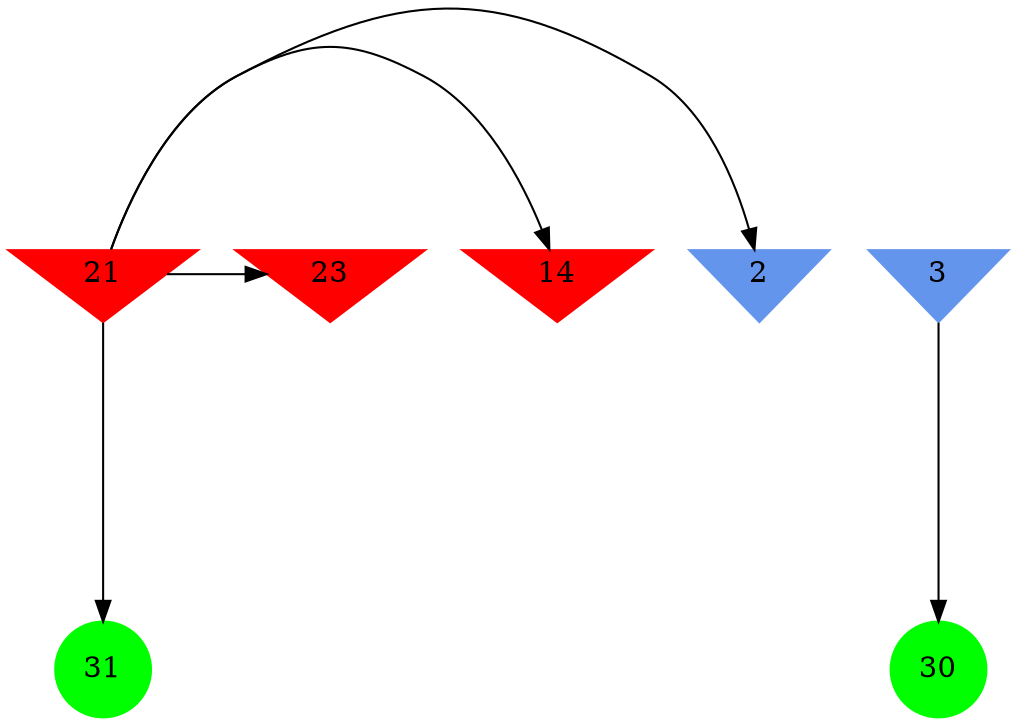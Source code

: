 digraph brain {
	ranksep=2.0;
	2 [shape=invtriangle,style=filled,color=cornflowerblue];
	3 [shape=invtriangle,style=filled,color=cornflowerblue];
	14 [shape=invtriangle,style=filled,color=red];
	21 [shape=invtriangle,style=filled,color=red];
	23 [shape=invtriangle,style=filled,color=red];
	30 [shape=circle,style=filled,color=green];
	31 [shape=circle,style=filled,color=green];
	21	->	31;
	21	->	23;
	21	->	14;
	21	->	2;
	3	->	30;
	{ rank=same; 2; 3; 14; 21; 23; }
	{ rank=same; }
	{ rank=same; 30; 31; }
}
